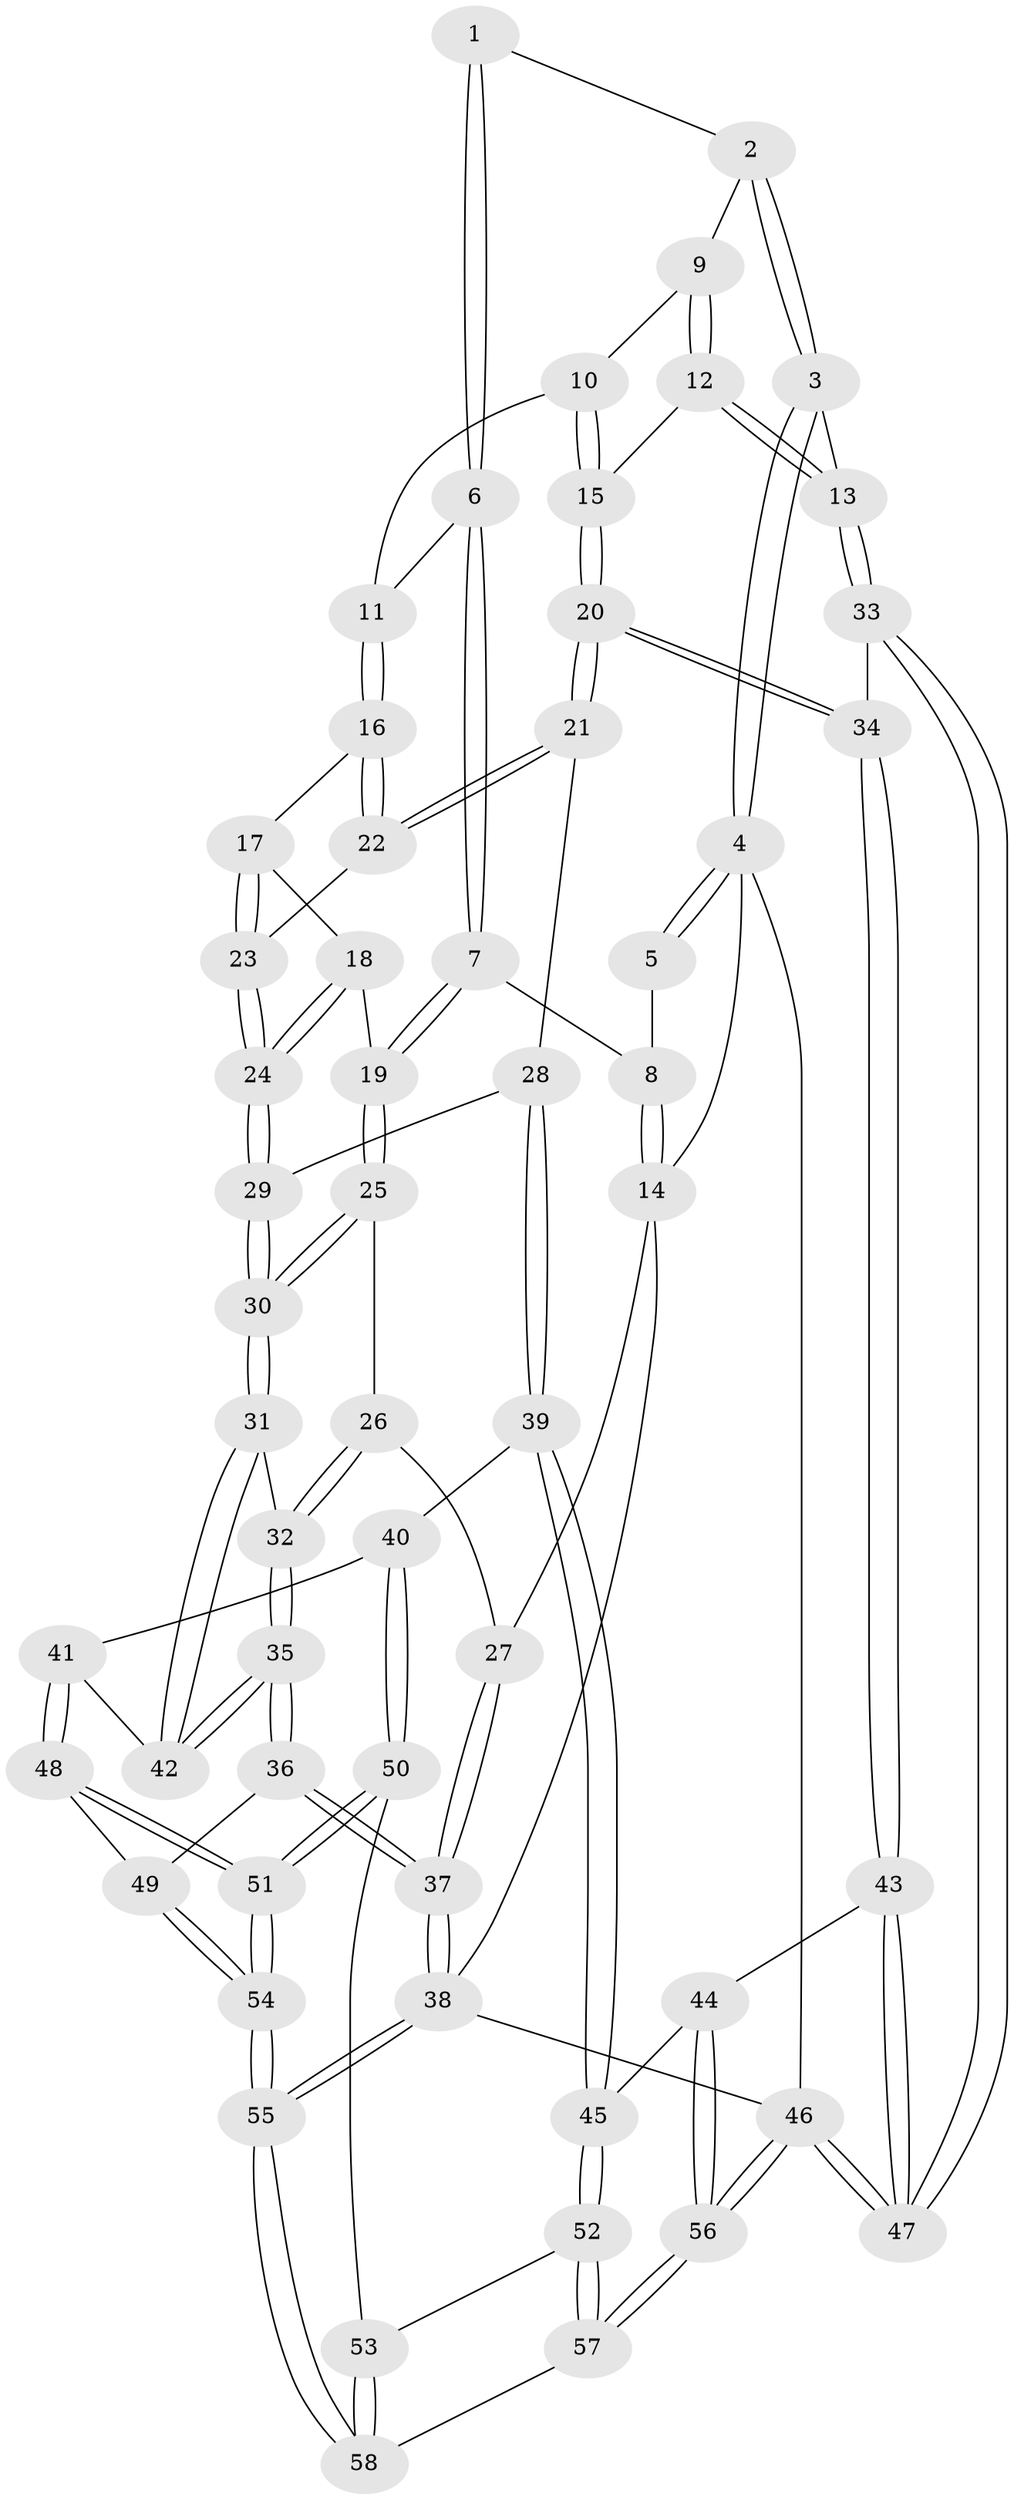 // Generated by graph-tools (version 1.1) at 2025/11/02/27/25 16:11:52]
// undirected, 58 vertices, 142 edges
graph export_dot {
graph [start="1"]
  node [color=gray90,style=filled];
  1 [pos="+0.7121790403458341+0"];
  2 [pos="+0.7577639237111788+0.02923785567469425"];
  3 [pos="+1+0.027916845898928313"];
  4 [pos="+1+0"];
  5 [pos="+0.7117844750638128+0"];
  6 [pos="+0.5682939229283737+0.10074526223028964"];
  7 [pos="+0.33158228936164763+0.096433924374851"];
  8 [pos="+0.2294916387278793+0"];
  9 [pos="+0.7635530423028295+0.052116414913438755"];
  10 [pos="+0.6785114441890827+0.18394337166403568"];
  11 [pos="+0.6320282162586207+0.18670364879141801"];
  12 [pos="+0.9689962289553482+0.2627272341096737"];
  13 [pos="+1+0.25341864721337926"];
  14 [pos="+0+0"];
  15 [pos="+0.8376065272617151+0.3221955500272747"];
  16 [pos="+0.6305852474567356+0.18919896836222738"];
  17 [pos="+0.5891544034203532+0.21737989264018134"];
  18 [pos="+0.49338501189815054+0.24834380385364813"];
  19 [pos="+0.3293137862391658+0.12363672911317028"];
  20 [pos="+0.7705039761428085+0.39267585864107646"];
  21 [pos="+0.7399464243513193+0.39262725851073915"];
  22 [pos="+0.6349330315662074+0.2826083921144401"];
  23 [pos="+0.5768829086528282+0.3050351495978041"];
  24 [pos="+0.5329757324484068+0.3442904200169737"];
  25 [pos="+0.32154591470225974+0.14070257644844059"];
  26 [pos="+0.13603535546566384+0.2992640086269512"];
  27 [pos="+0+0.2186872195604009"];
  28 [pos="+0.5927344104533354+0.4331685757189036"];
  29 [pos="+0.5311652136100539+0.3927384036279584"];
  30 [pos="+0.38389728660765926+0.42775369646857553"];
  31 [pos="+0.36063027859002805+0.46259296870750677"];
  32 [pos="+0.16140848859060483+0.3999516055501263"];
  33 [pos="+1+0.4146372887643413"];
  34 [pos="+0.7930811530755077+0.5432739054255624"];
  35 [pos="+0.07688607708550721+0.5676128262933108"];
  36 [pos="+0.06382091087463086+0.5856733411569998"];
  37 [pos="+0+0.5937439298157575"];
  38 [pos="+0+1"];
  39 [pos="+0.5723448662450261+0.6132864464800877"];
  40 [pos="+0.49656986489736055+0.6036994706091418"];
  41 [pos="+0.3695693500978408+0.5373011815233655"];
  42 [pos="+0.3611887653278514+0.4972892761664187"];
  43 [pos="+0.7937865829489521+0.6123121077473533"];
  44 [pos="+0.6856280788496045+0.6990435093352024"];
  45 [pos="+0.64996328906896+0.697612834153556"];
  46 [pos="+1+1"];
  47 [pos="+1+0.7092460259815179"];
  48 [pos="+0.2914884691909574+0.661686278039395"];
  49 [pos="+0.07591898927188517+0.5964366119348382"];
  50 [pos="+0.36988522311295946+0.7866765589892124"];
  51 [pos="+0.325242989477999+0.7910428736066429"];
  52 [pos="+0.5618992935441658+0.7926448507341108"];
  53 [pos="+0.49074000297457676+0.8090652631797015"];
  54 [pos="+0.19138616769510736+0.9766167169166214"];
  55 [pos="+0.1134394359335575+1"];
  56 [pos="+1+1"];
  57 [pos="+0.6471879762211749+1"];
  58 [pos="+0.44495356217648907+1"];
  1 -- 2;
  1 -- 6;
  1 -- 6;
  2 -- 3;
  2 -- 3;
  2 -- 9;
  3 -- 4;
  3 -- 4;
  3 -- 13;
  4 -- 5;
  4 -- 5;
  4 -- 14;
  4 -- 46;
  5 -- 8;
  6 -- 7;
  6 -- 7;
  6 -- 11;
  7 -- 8;
  7 -- 19;
  7 -- 19;
  8 -- 14;
  8 -- 14;
  9 -- 10;
  9 -- 12;
  9 -- 12;
  10 -- 11;
  10 -- 15;
  10 -- 15;
  11 -- 16;
  11 -- 16;
  12 -- 13;
  12 -- 13;
  12 -- 15;
  13 -- 33;
  13 -- 33;
  14 -- 27;
  14 -- 38;
  15 -- 20;
  15 -- 20;
  16 -- 17;
  16 -- 22;
  16 -- 22;
  17 -- 18;
  17 -- 23;
  17 -- 23;
  18 -- 19;
  18 -- 24;
  18 -- 24;
  19 -- 25;
  19 -- 25;
  20 -- 21;
  20 -- 21;
  20 -- 34;
  20 -- 34;
  21 -- 22;
  21 -- 22;
  21 -- 28;
  22 -- 23;
  23 -- 24;
  23 -- 24;
  24 -- 29;
  24 -- 29;
  25 -- 26;
  25 -- 30;
  25 -- 30;
  26 -- 27;
  26 -- 32;
  26 -- 32;
  27 -- 37;
  27 -- 37;
  28 -- 29;
  28 -- 39;
  28 -- 39;
  29 -- 30;
  29 -- 30;
  30 -- 31;
  30 -- 31;
  31 -- 32;
  31 -- 42;
  31 -- 42;
  32 -- 35;
  32 -- 35;
  33 -- 34;
  33 -- 47;
  33 -- 47;
  34 -- 43;
  34 -- 43;
  35 -- 36;
  35 -- 36;
  35 -- 42;
  35 -- 42;
  36 -- 37;
  36 -- 37;
  36 -- 49;
  37 -- 38;
  37 -- 38;
  38 -- 55;
  38 -- 55;
  38 -- 46;
  39 -- 40;
  39 -- 45;
  39 -- 45;
  40 -- 41;
  40 -- 50;
  40 -- 50;
  41 -- 42;
  41 -- 48;
  41 -- 48;
  43 -- 44;
  43 -- 47;
  43 -- 47;
  44 -- 45;
  44 -- 56;
  44 -- 56;
  45 -- 52;
  45 -- 52;
  46 -- 47;
  46 -- 47;
  46 -- 56;
  46 -- 56;
  48 -- 49;
  48 -- 51;
  48 -- 51;
  49 -- 54;
  49 -- 54;
  50 -- 51;
  50 -- 51;
  50 -- 53;
  51 -- 54;
  51 -- 54;
  52 -- 53;
  52 -- 57;
  52 -- 57;
  53 -- 58;
  53 -- 58;
  54 -- 55;
  54 -- 55;
  55 -- 58;
  55 -- 58;
  56 -- 57;
  56 -- 57;
  57 -- 58;
}
